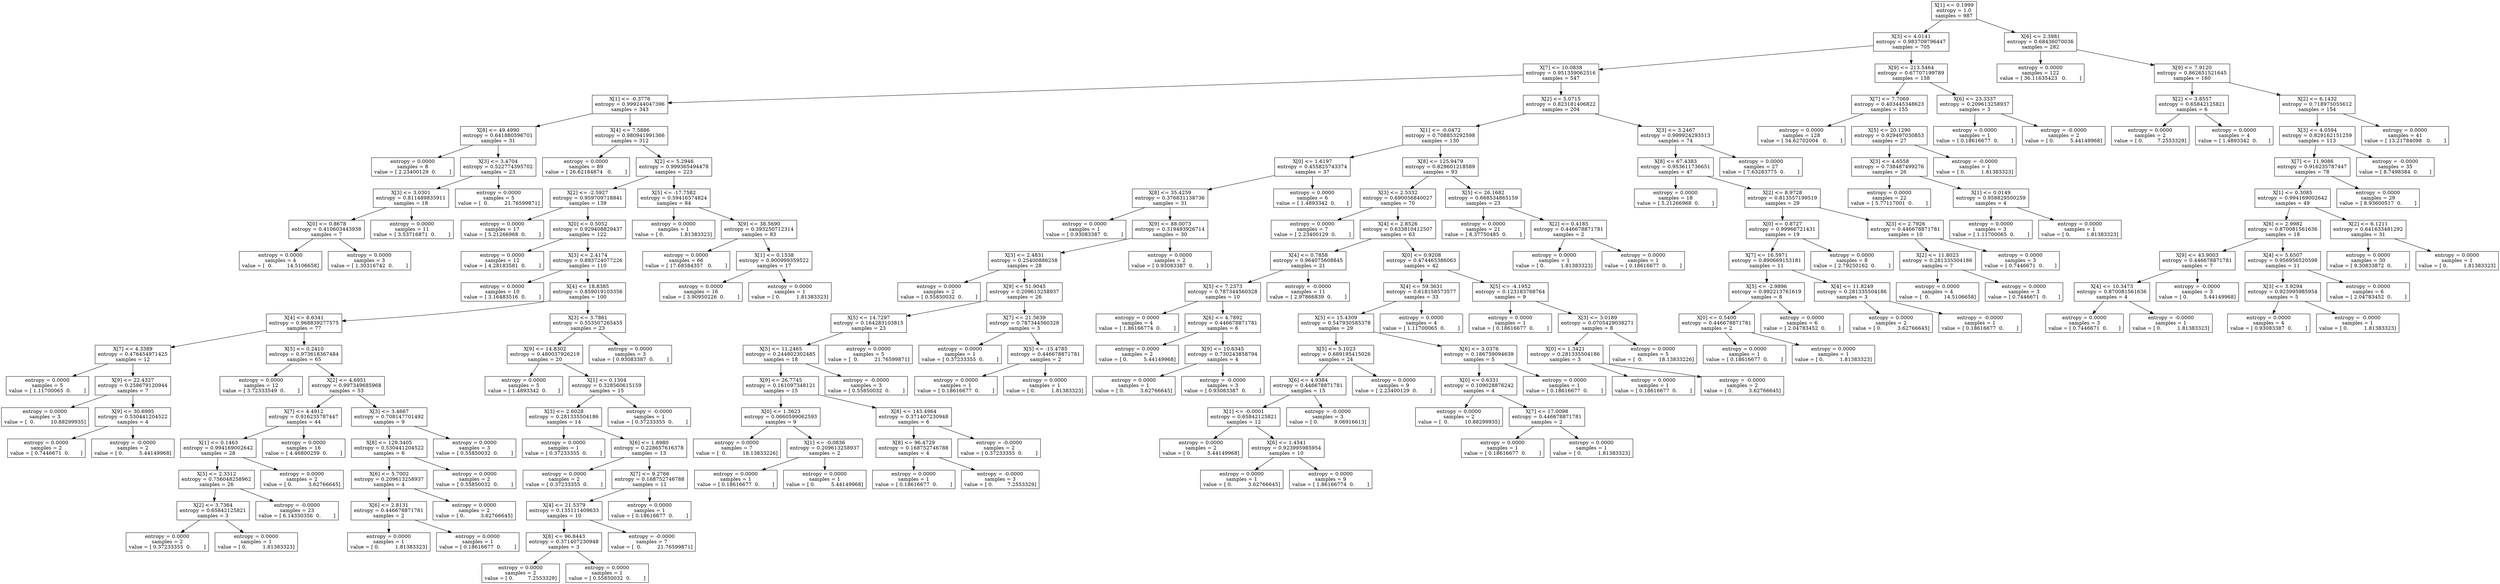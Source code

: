digraph Tree {
0 [label="X[1] <= 0.1999\nentropy = 1.0\nsamples = 987", shape="box"] ;
1 [label="X[3] <= 4.0141\nentropy = 0.983709796447\nsamples = 705", shape="box"] ;
0 -> 1 ;
2 [label="X[7] <= 10.0838\nentropy = 0.951359062516\nsamples = 547", shape="box"] ;
1 -> 2 ;
3 [label="X[1] <= -0.3776\nentropy = 0.999244047396\nsamples = 343", shape="box"] ;
2 -> 3 ;
4 [label="X[8] <= 49.4990\nentropy = 0.641880596701\nsamples = 31", shape="box"] ;
3 -> 4 ;
5 [label="entropy = 0.0000\nsamples = 8\nvalue = [ 2.23400129  0.        ]", shape="box"] ;
4 -> 5 ;
6 [label="X[3] <= 3.4704\nentropy = 0.522774395702\nsamples = 23", shape="box"] ;
4 -> 6 ;
7 [label="X[3] <= 3.0301\nentropy = 0.811489835911\nsamples = 18", shape="box"] ;
6 -> 7 ;
8 [label="X[0] <= 0.8678\nentropy = 0.410603443938\nsamples = 7", shape="box"] ;
7 -> 8 ;
9 [label="entropy = 0.0000\nsamples = 4\nvalue = [  0.         14.5106658]", shape="box"] ;
8 -> 9 ;
10 [label="entropy = 0.0000\nsamples = 3\nvalue = [ 1.30316742  0.        ]", shape="box"] ;
8 -> 10 ;
11 [label="entropy = 0.0000\nsamples = 11\nvalue = [ 3.53716871  0.        ]", shape="box"] ;
7 -> 11 ;
12 [label="entropy = 0.0000\nsamples = 5\nvalue = [  0.          21.76599871]", shape="box"] ;
6 -> 12 ;
13 [label="X[4] <= 7.5886\nentropy = 0.980941991366\nsamples = 312", shape="box"] ;
3 -> 13 ;
14 [label="entropy = 0.0000\nsamples = 89\nvalue = [ 26.62184874   0.        ]", shape="box"] ;
13 -> 14 ;
15 [label="X[2] <= 5.2946\nentropy = 0.999365494478\nsamples = 223", shape="box"] ;
13 -> 15 ;
16 [label="X[2] <= -2.5927\nentropy = 0.959709718841\nsamples = 139", shape="box"] ;
15 -> 16 ;
17 [label="entropy = 0.0000\nsamples = 17\nvalue = [ 5.21266968  0.        ]", shape="box"] ;
16 -> 17 ;
18 [label="X[0] <= 0.5052\nentropy = 0.929408829437\nsamples = 122", shape="box"] ;
16 -> 18 ;
19 [label="entropy = 0.0000\nsamples = 12\nvalue = [ 4.28183581  0.        ]", shape="box"] ;
18 -> 19 ;
20 [label="X[3] <= 2.4174\nentropy = 0.893724077226\nsamples = 110", shape="box"] ;
18 -> 20 ;
21 [label="entropy = 0.0000\nsamples = 10\nvalue = [ 3.16483516  0.        ]", shape="box"] ;
20 -> 21 ;
22 [label="X[4] <= 18.8385\nentropy = 0.859019103356\nsamples = 100", shape="box"] ;
20 -> 22 ;
23 [label="X[4] <= 8.6341\nentropy = 0.968839277575\nsamples = 77", shape="box"] ;
22 -> 23 ;
24 [label="X[7] <= 4.3389\nentropy = 0.476454971425\nsamples = 12", shape="box"] ;
23 -> 24 ;
25 [label="entropy = 0.0000\nsamples = 5\nvalue = [ 1.11700065  0.        ]", shape="box"] ;
24 -> 25 ;
26 [label="X[9] <= 22.4327\nentropy = 0.258679120944\nsamples = 7", shape="box"] ;
24 -> 26 ;
27 [label="entropy = 0.0000\nsamples = 3\nvalue = [  0.          10.88299935]", shape="box"] ;
26 -> 27 ;
28 [label="X[9] <= 30.6995\nentropy = 0.530441204522\nsamples = 4", shape="box"] ;
26 -> 28 ;
29 [label="entropy = 0.0000\nsamples = 2\nvalue = [ 0.7446671  0.       ]", shape="box"] ;
28 -> 29 ;
30 [label="entropy = -0.0000\nsamples = 2\nvalue = [ 0.          5.44149968]", shape="box"] ;
28 -> 30 ;
31 [label="X[5] <= 0.2410\nentropy = 0.973618367484\nsamples = 65", shape="box"] ;
23 -> 31 ;
32 [label="entropy = 0.0000\nsamples = 12\nvalue = [ 3.72333549  0.        ]", shape="box"] ;
31 -> 32 ;
33 [label="X[2] <= 4.6951\nentropy = 0.997349685968\nsamples = 53", shape="box"] ;
31 -> 33 ;
34 [label="X[7] <= 4.4912\nentropy = 0.916235787447\nsamples = 44", shape="box"] ;
33 -> 34 ;
35 [label="X[1] <= 0.1463\nentropy = 0.994169002642\nsamples = 28", shape="box"] ;
34 -> 35 ;
36 [label="X[5] <= 2.3312\nentropy = 0.756048258962\nsamples = 26", shape="box"] ;
35 -> 36 ;
37 [label="X[2] <= 3.7364\nentropy = 0.65842125821\nsamples = 3", shape="box"] ;
36 -> 37 ;
38 [label="entropy = 0.0000\nsamples = 2\nvalue = [ 0.37233355  0.        ]", shape="box"] ;
37 -> 38 ;
39 [label="entropy = 0.0000\nsamples = 1\nvalue = [ 0.          1.81383323]", shape="box"] ;
37 -> 39 ;
40 [label="entropy = -0.0000\nsamples = 23\nvalue = [ 6.14350356  0.        ]", shape="box"] ;
36 -> 40 ;
41 [label="entropy = 0.0000\nsamples = 2\nvalue = [ 0.          3.62766645]", shape="box"] ;
35 -> 41 ;
42 [label="entropy = 0.0000\nsamples = 16\nvalue = [ 4.46800259  0.        ]", shape="box"] ;
34 -> 42 ;
43 [label="X[3] <= 3.4667\nentropy = 0.708147701492\nsamples = 9", shape="box"] ;
33 -> 43 ;
44 [label="X[8] <= 129.3405\nentropy = 0.530441204522\nsamples = 6", shape="box"] ;
43 -> 44 ;
45 [label="X[6] <= 5.7002\nentropy = 0.209613258937\nsamples = 4", shape="box"] ;
44 -> 45 ;
46 [label="X[6] <= 2.8131\nentropy = 0.446678871781\nsamples = 2", shape="box"] ;
45 -> 46 ;
47 [label="entropy = 0.0000\nsamples = 1\nvalue = [ 0.          1.81383323]", shape="box"] ;
46 -> 47 ;
48 [label="entropy = 0.0000\nsamples = 1\nvalue = [ 0.18616677  0.        ]", shape="box"] ;
46 -> 48 ;
49 [label="entropy = 0.0000\nsamples = 2\nvalue = [ 0.          3.62766645]", shape="box"] ;
45 -> 49 ;
50 [label="entropy = 0.0000\nsamples = 2\nvalue = [ 0.55850032  0.        ]", shape="box"] ;
44 -> 50 ;
51 [label="entropy = 0.0000\nsamples = 3\nvalue = [ 0.55850032  0.        ]", shape="box"] ;
43 -> 51 ;
52 [label="X[3] <= 3.7861\nentropy = 0.553507265455\nsamples = 23", shape="box"] ;
22 -> 52 ;
53 [label="X[9] <= 14.8302\nentropy = 0.480037926219\nsamples = 20", shape="box"] ;
52 -> 53 ;
54 [label="entropy = 0.0000\nsamples = 5\nvalue = [ 1.4893342  0.       ]", shape="box"] ;
53 -> 54 ;
55 [label="X[1] <= 0.1304\nentropy = 0.328560615159\nsamples = 15", shape="box"] ;
53 -> 55 ;
56 [label="X[3] <= 2.6028\nentropy = 0.281335504186\nsamples = 14", shape="box"] ;
55 -> 56 ;
57 [label="entropy = 0.0000\nsamples = 1\nvalue = [ 0.37233355  0.        ]", shape="box"] ;
56 -> 57 ;
58 [label="X[6] <= 1.8980\nentropy = 0.228657616378\nsamples = 13", shape="box"] ;
56 -> 58 ;
59 [label="entropy = 0.0000\nsamples = 2\nvalue = [ 0.37233355  0.        ]", shape="box"] ;
58 -> 59 ;
60 [label="X[7] <= 9.2766\nentropy = 0.168752746788\nsamples = 11", shape="box"] ;
58 -> 60 ;
61 [label="X[4] <= 21.5379\nentropy = 0.135111409633\nsamples = 10", shape="box"] ;
60 -> 61 ;
62 [label="X[8] <= 96.8443\nentropy = 0.371407230948\nsamples = 3", shape="box"] ;
61 -> 62 ;
63 [label="entropy = 0.0000\nsamples = 2\nvalue = [ 0.         7.2553329]", shape="box"] ;
62 -> 63 ;
64 [label="entropy = 0.0000\nsamples = 1\nvalue = [ 0.55850032  0.        ]", shape="box"] ;
62 -> 64 ;
65 [label="entropy = -0.0000\nsamples = 7\nvalue = [  0.          21.76599871]", shape="box"] ;
61 -> 65 ;
66 [label="entropy = 0.0000\nsamples = 1\nvalue = [ 0.18616677  0.        ]", shape="box"] ;
60 -> 66 ;
67 [label="entropy = -0.0000\nsamples = 1\nvalue = [ 0.37233355  0.        ]", shape="box"] ;
55 -> 67 ;
68 [label="entropy = 0.0000\nsamples = 3\nvalue = [ 0.93083387  0.        ]", shape="box"] ;
52 -> 68 ;
69 [label="X[5] <= -17.7582\nentropy = 0.59416574824\nsamples = 84", shape="box"] ;
15 -> 69 ;
70 [label="entropy = 0.0000\nsamples = 1\nvalue = [ 0.          1.81383323]", shape="box"] ;
69 -> 70 ;
71 [label="X[9] <= 38.5690\nentropy = 0.393250712314\nsamples = 83", shape="box"] ;
69 -> 71 ;
72 [label="entropy = 0.0000\nsamples = 66\nvalue = [ 17.68584357   0.        ]", shape="box"] ;
71 -> 72 ;
73 [label="X[1] <= 0.1538\nentropy = 0.900999359522\nsamples = 17", shape="box"] ;
71 -> 73 ;
74 [label="entropy = 0.0000\nsamples = 16\nvalue = [ 3.90950226  0.        ]", shape="box"] ;
73 -> 74 ;
75 [label="entropy = 0.0000\nsamples = 1\nvalue = [ 0.          1.81383323]", shape="box"] ;
73 -> 75 ;
76 [label="X[2] <= 5.0715\nentropy = 0.823181406822\nsamples = 204", shape="box"] ;
2 -> 76 ;
77 [label="X[1] <= -0.0472\nentropy = 0.708853292598\nsamples = 130", shape="box"] ;
76 -> 77 ;
78 [label="X[0] <= 1.6197\nentropy = 0.455825743374\nsamples = 37", shape="box"] ;
77 -> 78 ;
79 [label="X[8] <= 35.4259\nentropy = 0.376831138736\nsamples = 31", shape="box"] ;
78 -> 79 ;
80 [label="entropy = 0.0000\nsamples = 1\nvalue = [ 0.93083387  0.        ]", shape="box"] ;
79 -> 80 ;
81 [label="X[9] <= 88.0073\nentropy = 0.319493926714\nsamples = 30", shape="box"] ;
79 -> 81 ;
82 [label="X[3] <= 2.4831\nentropy = 0.25400886258\nsamples = 28", shape="box"] ;
81 -> 82 ;
83 [label="entropy = 0.0000\nsamples = 2\nvalue = [ 0.55850032  0.        ]", shape="box"] ;
82 -> 83 ;
84 [label="X[9] <= 51.9045\nentropy = 0.209613258937\nsamples = 26", shape="box"] ;
82 -> 84 ;
85 [label="X[5] <= 14.7297\nentropy = 0.164283103815\nsamples = 23", shape="box"] ;
84 -> 85 ;
86 [label="X[5] <= 11.2465\nentropy = 0.244802302485\nsamples = 18", shape="box"] ;
85 -> 86 ;
87 [label="X[9] <= 26.7745\nentropy = 0.161097348121\nsamples = 15", shape="box"] ;
86 -> 87 ;
88 [label="X[0] <= 1.3623\nentropy = 0.0660599062593\nsamples = 9", shape="box"] ;
87 -> 88 ;
89 [label="entropy = 0.0000\nsamples = 7\nvalue = [  0.          18.13833226]", shape="box"] ;
88 -> 89 ;
90 [label="X[1] <= -0.0836\nentropy = 0.209613258937\nsamples = 2", shape="box"] ;
88 -> 90 ;
91 [label="entropy = 0.0000\nsamples = 1\nvalue = [ 0.18616677  0.        ]", shape="box"] ;
90 -> 91 ;
92 [label="entropy = 0.0000\nsamples = 1\nvalue = [ 0.          5.44149968]", shape="box"] ;
90 -> 92 ;
93 [label="X[8] <= 143.4964\nentropy = 0.371407230948\nsamples = 6", shape="box"] ;
87 -> 93 ;
94 [label="X[8] <= 96.4729\nentropy = 0.168752746788\nsamples = 4", shape="box"] ;
93 -> 94 ;
95 [label="entropy = 0.0000\nsamples = 1\nvalue = [ 0.18616677  0.        ]", shape="box"] ;
94 -> 95 ;
96 [label="entropy = -0.0000\nsamples = 3\nvalue = [ 0.         7.2553329]", shape="box"] ;
94 -> 96 ;
97 [label="entropy = -0.0000\nsamples = 2\nvalue = [ 0.37233355  0.        ]", shape="box"] ;
93 -> 97 ;
98 [label="entropy = -0.0000\nsamples = 3\nvalue = [ 0.55850032  0.        ]", shape="box"] ;
86 -> 98 ;
99 [label="entropy = 0.0000\nsamples = 5\nvalue = [  0.          21.76599871]", shape="box"] ;
85 -> 99 ;
100 [label="X[7] <= 21.5639\nentropy = 0.787344560328\nsamples = 3", shape="box"] ;
84 -> 100 ;
101 [label="entropy = 0.0000\nsamples = 1\nvalue = [ 0.37233355  0.        ]", shape="box"] ;
100 -> 101 ;
102 [label="X[5] <= -15.4785\nentropy = 0.446678871781\nsamples = 2", shape="box"] ;
100 -> 102 ;
103 [label="entropy = 0.0000\nsamples = 1\nvalue = [ 0.18616677  0.        ]", shape="box"] ;
102 -> 103 ;
104 [label="entropy = 0.0000\nsamples = 1\nvalue = [ 0.          1.81383323]", shape="box"] ;
102 -> 104 ;
105 [label="entropy = 0.0000\nsamples = 2\nvalue = [ 0.93083387  0.        ]", shape="box"] ;
81 -> 105 ;
106 [label="entropy = 0.0000\nsamples = 6\nvalue = [ 1.4893342  0.       ]", shape="box"] ;
78 -> 106 ;
107 [label="X[8] <= 125.9479\nentropy = 0.829601218589\nsamples = 93", shape="box"] ;
77 -> 107 ;
108 [label="X[3] <= 2.5332\nentropy = 0.690056840027\nsamples = 70", shape="box"] ;
107 -> 108 ;
109 [label="entropy = 0.0000\nsamples = 7\nvalue = [ 2.23400129  0.        ]", shape="box"] ;
108 -> 109 ;
110 [label="X[4] <= 2.8526\nentropy = 0.633810412507\nsamples = 63", shape="box"] ;
108 -> 110 ;
111 [label="X[4] <= 0.7858\nentropy = 0.964075608845\nsamples = 21", shape="box"] ;
110 -> 111 ;
112 [label="X[5] <= 7.2373\nentropy = 0.787344560328\nsamples = 10", shape="box"] ;
111 -> 112 ;
113 [label="entropy = 0.0000\nsamples = 4\nvalue = [ 1.86166774  0.        ]", shape="box"] ;
112 -> 113 ;
114 [label="X[6] <= 4.7892\nentropy = 0.446678871781\nsamples = 6", shape="box"] ;
112 -> 114 ;
115 [label="entropy = 0.0000\nsamples = 2\nvalue = [ 0.          5.44149968]", shape="box"] ;
114 -> 115 ;
116 [label="X[9] <= 10.6345\nentropy = 0.730243858794\nsamples = 4", shape="box"] ;
114 -> 116 ;
117 [label="entropy = 0.0000\nsamples = 1\nvalue = [ 0.          3.62766645]", shape="box"] ;
116 -> 117 ;
118 [label="entropy = -0.0000\nsamples = 3\nvalue = [ 0.93083387  0.        ]", shape="box"] ;
116 -> 118 ;
119 [label="entropy = -0.0000\nsamples = 11\nvalue = [ 2.97866839  0.        ]", shape="box"] ;
111 -> 119 ;
120 [label="X[0] <= 0.9208\nentropy = 0.474465386063\nsamples = 42", shape="box"] ;
110 -> 120 ;
121 [label="X[4] <= 59.3631\nentropy = 0.618158573577\nsamples = 33", shape="box"] ;
120 -> 121 ;
122 [label="X[5] <= 15.4309\nentropy = 0.547930585378\nsamples = 29", shape="box"] ;
121 -> 122 ;
123 [label="X[5] <= 5.1023\nentropy = 0.689195415026\nsamples = 24", shape="box"] ;
122 -> 123 ;
124 [label="X[6] <= 4.9384\nentropy = 0.446678871781\nsamples = 15", shape="box"] ;
123 -> 124 ;
125 [label="X[1] <= -0.0001\nentropy = 0.65842125821\nsamples = 12", shape="box"] ;
124 -> 125 ;
126 [label="entropy = 0.0000\nsamples = 2\nvalue = [ 0.          5.44149968]", shape="box"] ;
125 -> 126 ;
127 [label="X[6] <= 1.4541\nentropy = 0.923995985954\nsamples = 10", shape="box"] ;
125 -> 127 ;
128 [label="entropy = 0.0000\nsamples = 1\nvalue = [ 0.          3.62766645]", shape="box"] ;
127 -> 128 ;
129 [label="entropy = 0.0000\nsamples = 9\nvalue = [ 1.86166774  0.        ]", shape="box"] ;
127 -> 129 ;
130 [label="entropy = -0.0000\nsamples = 3\nvalue = [ 0.          9.06916613]", shape="box"] ;
124 -> 130 ;
131 [label="entropy = 0.0000\nsamples = 9\nvalue = [ 2.23400129  0.        ]", shape="box"] ;
123 -> 131 ;
132 [label="X[6] <= 3.0376\nentropy = 0.186759094639\nsamples = 5", shape="box"] ;
122 -> 132 ;
133 [label="X[0] <= 0.6331\nentropy = 0.109028876242\nsamples = 4", shape="box"] ;
132 -> 133 ;
134 [label="entropy = 0.0000\nsamples = 2\nvalue = [  0.          10.88299935]", shape="box"] ;
133 -> 134 ;
135 [label="X[7] <= 17.0098\nentropy = 0.446678871781\nsamples = 2", shape="box"] ;
133 -> 135 ;
136 [label="entropy = 0.0000\nsamples = 1\nvalue = [ 0.18616677  0.        ]", shape="box"] ;
135 -> 136 ;
137 [label="entropy = 0.0000\nsamples = 1\nvalue = [ 0.          1.81383323]", shape="box"] ;
135 -> 137 ;
138 [label="entropy = 0.0000\nsamples = 1\nvalue = [ 0.18616677  0.        ]", shape="box"] ;
132 -> 138 ;
139 [label="entropy = 0.0000\nsamples = 4\nvalue = [ 1.11700065  0.        ]", shape="box"] ;
121 -> 139 ;
140 [label="X[5] <= -4.1952\nentropy = 0.123183768764\nsamples = 9", shape="box"] ;
120 -> 140 ;
141 [label="entropy = 0.0000\nsamples = 1\nvalue = [ 0.18616677  0.        ]", shape="box"] ;
140 -> 141 ;
142 [label="X[3] <= 3.0189\nentropy = 0.0705429038271\nsamples = 8", shape="box"] ;
140 -> 142 ;
143 [label="X[0] <= 1.3421\nentropy = 0.281335504186\nsamples = 3", shape="box"] ;
142 -> 143 ;
144 [label="entropy = 0.0000\nsamples = 1\nvalue = [ 0.18616677  0.        ]", shape="box"] ;
143 -> 144 ;
145 [label="entropy = -0.0000\nsamples = 2\nvalue = [ 0.          3.62766645]", shape="box"] ;
143 -> 145 ;
146 [label="entropy = 0.0000\nsamples = 5\nvalue = [  0.          18.13833226]", shape="box"] ;
142 -> 146 ;
147 [label="X[5] <= 26.1682\nentropy = 0.668534865159\nsamples = 23", shape="box"] ;
107 -> 147 ;
148 [label="entropy = 0.0000\nsamples = 21\nvalue = [ 8.37750485  0.        ]", shape="box"] ;
147 -> 148 ;
149 [label="X[2] <= 0.4185\nentropy = 0.446678871781\nsamples = 2", shape="box"] ;
147 -> 149 ;
150 [label="entropy = 0.0000\nsamples = 1\nvalue = [ 0.          1.81383323]", shape="box"] ;
149 -> 150 ;
151 [label="entropy = 0.0000\nsamples = 1\nvalue = [ 0.18616677  0.        ]", shape="box"] ;
149 -> 151 ;
152 [label="X[3] <= 3.2467\nentropy = 0.999924293513\nsamples = 74", shape="box"] ;
76 -> 152 ;
153 [label="X[8] <= 67.4383\nentropy = 0.953611736651\nsamples = 47", shape="box"] ;
152 -> 153 ;
154 [label="entropy = 0.0000\nsamples = 18\nvalue = [ 5.21266968  0.        ]", shape="box"] ;
153 -> 154 ;
155 [label="X[2] <= 8.9728\nentropy = 0.813557199519\nsamples = 29", shape="box"] ;
153 -> 155 ;
156 [label="X[0] <= 0.8727\nentropy = 0.99966721431\nsamples = 19", shape="box"] ;
155 -> 156 ;
157 [label="X[7] <= 16.5971\nentropy = 0.890669153181\nsamples = 11", shape="box"] ;
156 -> 157 ;
158 [label="X[5] <= -2.9896\nentropy = 0.992213761619\nsamples = 8", shape="box"] ;
157 -> 158 ;
159 [label="X[0] <= 0.5400\nentropy = 0.446678871781\nsamples = 2", shape="box"] ;
158 -> 159 ;
160 [label="entropy = 0.0000\nsamples = 1\nvalue = [ 0.18616677  0.        ]", shape="box"] ;
159 -> 160 ;
161 [label="entropy = 0.0000\nsamples = 1\nvalue = [ 0.          1.81383323]", shape="box"] ;
159 -> 161 ;
162 [label="entropy = 0.0000\nsamples = 6\nvalue = [ 2.04783452  0.        ]", shape="box"] ;
158 -> 162 ;
163 [label="X[4] <= 11.8249\nentropy = 0.281335504186\nsamples = 3", shape="box"] ;
157 -> 163 ;
164 [label="entropy = 0.0000\nsamples = 2\nvalue = [ 0.          3.62766645]", shape="box"] ;
163 -> 164 ;
165 [label="entropy = -0.0000\nsamples = 1\nvalue = [ 0.18616677  0.        ]", shape="box"] ;
163 -> 165 ;
166 [label="entropy = 0.0000\nsamples = 8\nvalue = [ 2.79250162  0.        ]", shape="box"] ;
156 -> 166 ;
167 [label="X[3] <= 2.7926\nentropy = 0.446678871781\nsamples = 10", shape="box"] ;
155 -> 167 ;
168 [label="X[2] <= 11.8023\nentropy = 0.281335504186\nsamples = 7", shape="box"] ;
167 -> 168 ;
169 [label="entropy = 0.0000\nsamples = 4\nvalue = [  0.         14.5106658]", shape="box"] ;
168 -> 169 ;
170 [label="entropy = 0.0000\nsamples = 3\nvalue = [ 0.7446671  0.       ]", shape="box"] ;
168 -> 170 ;
171 [label="entropy = 0.0000\nsamples = 3\nvalue = [ 0.7446671  0.       ]", shape="box"] ;
167 -> 171 ;
172 [label="entropy = 0.0000\nsamples = 27\nvalue = [ 7.63283775  0.        ]", shape="box"] ;
152 -> 172 ;
173 [label="X[9] <= 213.5464\nentropy = 0.67707199789\nsamples = 158", shape="box"] ;
1 -> 173 ;
174 [label="X[7] <= 7.7069\nentropy = 0.403445348623\nsamples = 155", shape="box"] ;
173 -> 174 ;
175 [label="entropy = 0.0000\nsamples = 128\nvalue = [ 34.62702004   0.        ]", shape="box"] ;
174 -> 175 ;
176 [label="X[5] <= 20.1290\nentropy = 0.929497030853\nsamples = 27", shape="box"] ;
174 -> 176 ;
177 [label="X[3] <= 4.6558\nentropy = 0.738487499276\nsamples = 26", shape="box"] ;
176 -> 177 ;
178 [label="entropy = 0.0000\nsamples = 22\nvalue = [ 5.77117001  0.        ]", shape="box"] ;
177 -> 178 ;
179 [label="X[1] <= 0.0149\nentropy = 0.958829500259\nsamples = 4", shape="box"] ;
177 -> 179 ;
180 [label="entropy = 0.0000\nsamples = 3\nvalue = [ 1.11700065  0.        ]", shape="box"] ;
179 -> 180 ;
181 [label="entropy = 0.0000\nsamples = 1\nvalue = [ 0.          1.81383323]", shape="box"] ;
179 -> 181 ;
182 [label="entropy = -0.0000\nsamples = 1\nvalue = [ 0.          1.81383323]", shape="box"] ;
176 -> 182 ;
183 [label="X[6] <= 23.3337\nentropy = 0.209613258937\nsamples = 3", shape="box"] ;
173 -> 183 ;
184 [label="entropy = 0.0000\nsamples = 1\nvalue = [ 0.18616677  0.        ]", shape="box"] ;
183 -> 184 ;
185 [label="entropy = -0.0000\nsamples = 2\nvalue = [ 0.          5.44149968]", shape="box"] ;
183 -> 185 ;
186 [label="X[6] <= 2.3981\nentropy = 0.68436070036\nsamples = 282", shape="box"] ;
0 -> 186 ;
187 [label="entropy = 0.0000\nsamples = 122\nvalue = [ 36.11635423   0.        ]", shape="box"] ;
186 -> 187 ;
188 [label="X[9] <= 7.9120\nentropy = 0.862651521645\nsamples = 160", shape="box"] ;
186 -> 188 ;
189 [label="X[2] <= 3.8557\nentropy = 0.65842125821\nsamples = 6", shape="box"] ;
188 -> 189 ;
190 [label="entropy = 0.0000\nsamples = 2\nvalue = [ 0.         7.2553329]", shape="box"] ;
189 -> 190 ;
191 [label="entropy = 0.0000\nsamples = 4\nvalue = [ 1.4893342  0.       ]", shape="box"] ;
189 -> 191 ;
192 [label="X[2] <= 6.1432\nentropy = 0.718975055612\nsamples = 154", shape="box"] ;
188 -> 192 ;
193 [label="X[3] <= 4.0594\nentropy = 0.829162151259\nsamples = 113", shape="box"] ;
192 -> 193 ;
194 [label="X[7] <= 11.9086\nentropy = 0.916235787447\nsamples = 78", shape="box"] ;
193 -> 194 ;
195 [label="X[1] <= 0.3085\nentropy = 0.994169002642\nsamples = 49", shape="box"] ;
194 -> 195 ;
196 [label="X[6] <= 2.9982\nentropy = 0.870081561636\nsamples = 18", shape="box"] ;
195 -> 196 ;
197 [label="X[9] <= 43.9003\nentropy = 0.446678871781\nsamples = 7", shape="box"] ;
196 -> 197 ;
198 [label="X[4] <= 10.3473\nentropy = 0.870081561636\nsamples = 4", shape="box"] ;
197 -> 198 ;
199 [label="entropy = 0.0000\nsamples = 3\nvalue = [ 0.7446671  0.       ]", shape="box"] ;
198 -> 199 ;
200 [label="entropy = -0.0000\nsamples = 1\nvalue = [ 0.          1.81383323]", shape="box"] ;
198 -> 200 ;
201 [label="entropy = -0.0000\nsamples = 3\nvalue = [ 0.          5.44149968]", shape="box"] ;
197 -> 201 ;
202 [label="X[4] <= 5.6507\nentropy = 0.956956520598\nsamples = 11", shape="box"] ;
196 -> 202 ;
203 [label="X[3] <= 3.9294\nentropy = 0.923995985954\nsamples = 5", shape="box"] ;
202 -> 203 ;
204 [label="entropy = 0.0000\nsamples = 4\nvalue = [ 0.93083387  0.        ]", shape="box"] ;
203 -> 204 ;
205 [label="entropy = -0.0000\nsamples = 1\nvalue = [ 0.          1.81383323]", shape="box"] ;
203 -> 205 ;
206 [label="entropy = 0.0000\nsamples = 6\nvalue = [ 2.04783452  0.        ]", shape="box"] ;
202 -> 206 ;
207 [label="X[2] <= 6.1211\nentropy = 0.641633481292\nsamples = 31", shape="box"] ;
195 -> 207 ;
208 [label="entropy = 0.0000\nsamples = 30\nvalue = [ 9.30833872  0.        ]", shape="box"] ;
207 -> 208 ;
209 [label="entropy = 0.0000\nsamples = 1\nvalue = [ 0.          1.81383323]", shape="box"] ;
207 -> 209 ;
210 [label="entropy = 0.0000\nsamples = 29\nvalue = [ 8.93600517  0.        ]", shape="box"] ;
194 -> 210 ;
211 [label="entropy = -0.0000\nsamples = 35\nvalue = [ 8.7498384  0.       ]", shape="box"] ;
193 -> 211 ;
212 [label="entropy = 0.0000\nsamples = 41\nvalue = [ 13.21784098   0.        ]", shape="box"] ;
192 -> 212 ;
}